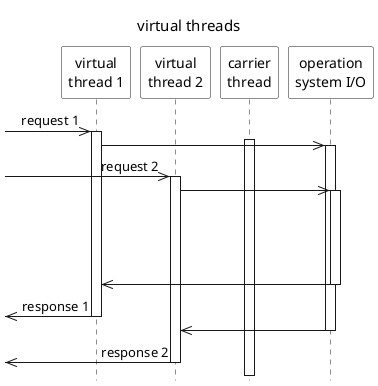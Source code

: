@startuml

title virtual threads

scale 1.0
hide footbox
!pragma teoz true

skinparam monochrome true
skinparam defaultFontName Source Sans Pro
skinparam titleFontSize 15
skinparam titleFontStyle normal
skinparam sequenceMessageAlign left
skinparam participantBackgroundColor #white
skinparam noteBackgroundColor #white
skinparam sequenceGroupBackgroundColor #white

participant "virtual\nthread 1" as VirtualThread1
participant "virtual\nthread 2" as VirtualThread2
participant "carrier\nthread" as CarrierThread
participant "operation\nsystem I/O" as Service

->> VirtualThread1: request 1
activate VirtualThread1
activate CarrierThread
VirtualThread1->>Service
activate Service

->> VirtualThread2: request 2
activate VirtualThread2
VirtualThread2->>Service
activate Service

||80||

Service->>VirtualThread1
deactivate Service
<<- VirtualThread1: response 1
deactivate VirtualThread1

Service->>VirtualThread2
deactivate Service
<<- VirtualThread2: response 2
deactivate CarrierThread
deactivate VirtualThread2

@enduml
